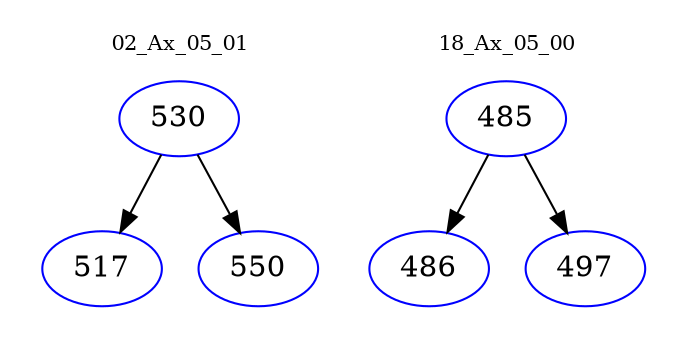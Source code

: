 digraph{
subgraph cluster_0 {
color = white
label = "02_Ax_05_01";
fontsize=10;
T0_530 [label="530", color="blue"]
T0_530 -> T0_517 [color="black"]
T0_517 [label="517", color="blue"]
T0_530 -> T0_550 [color="black"]
T0_550 [label="550", color="blue"]
}
subgraph cluster_1 {
color = white
label = "18_Ax_05_00";
fontsize=10;
T1_485 [label="485", color="blue"]
T1_485 -> T1_486 [color="black"]
T1_486 [label="486", color="blue"]
T1_485 -> T1_497 [color="black"]
T1_497 [label="497", color="blue"]
}
}
